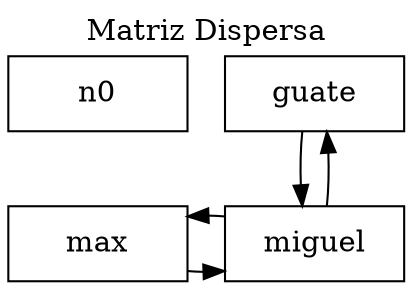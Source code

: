 digraph G {
	label="Matriz Dispersa";
	labelloc="t";
	node [shape=box width=1.2 ];
n0 -> n2 -> n0 [color=transparent];
	n2 [label="guate" group=0];
	n2 -> n1 -> n2;
	n1 [label = "miguel" group=0];
	n0 -> n3 -> n0 [color=transparent];
	n3 [label="max" group=0];
	n3 -> n1 -> n3;
	n1 [label="miguel" group=0];
	{ rank=same; n0; n2; }
	{ rank=same; n3; n1; }
	
}